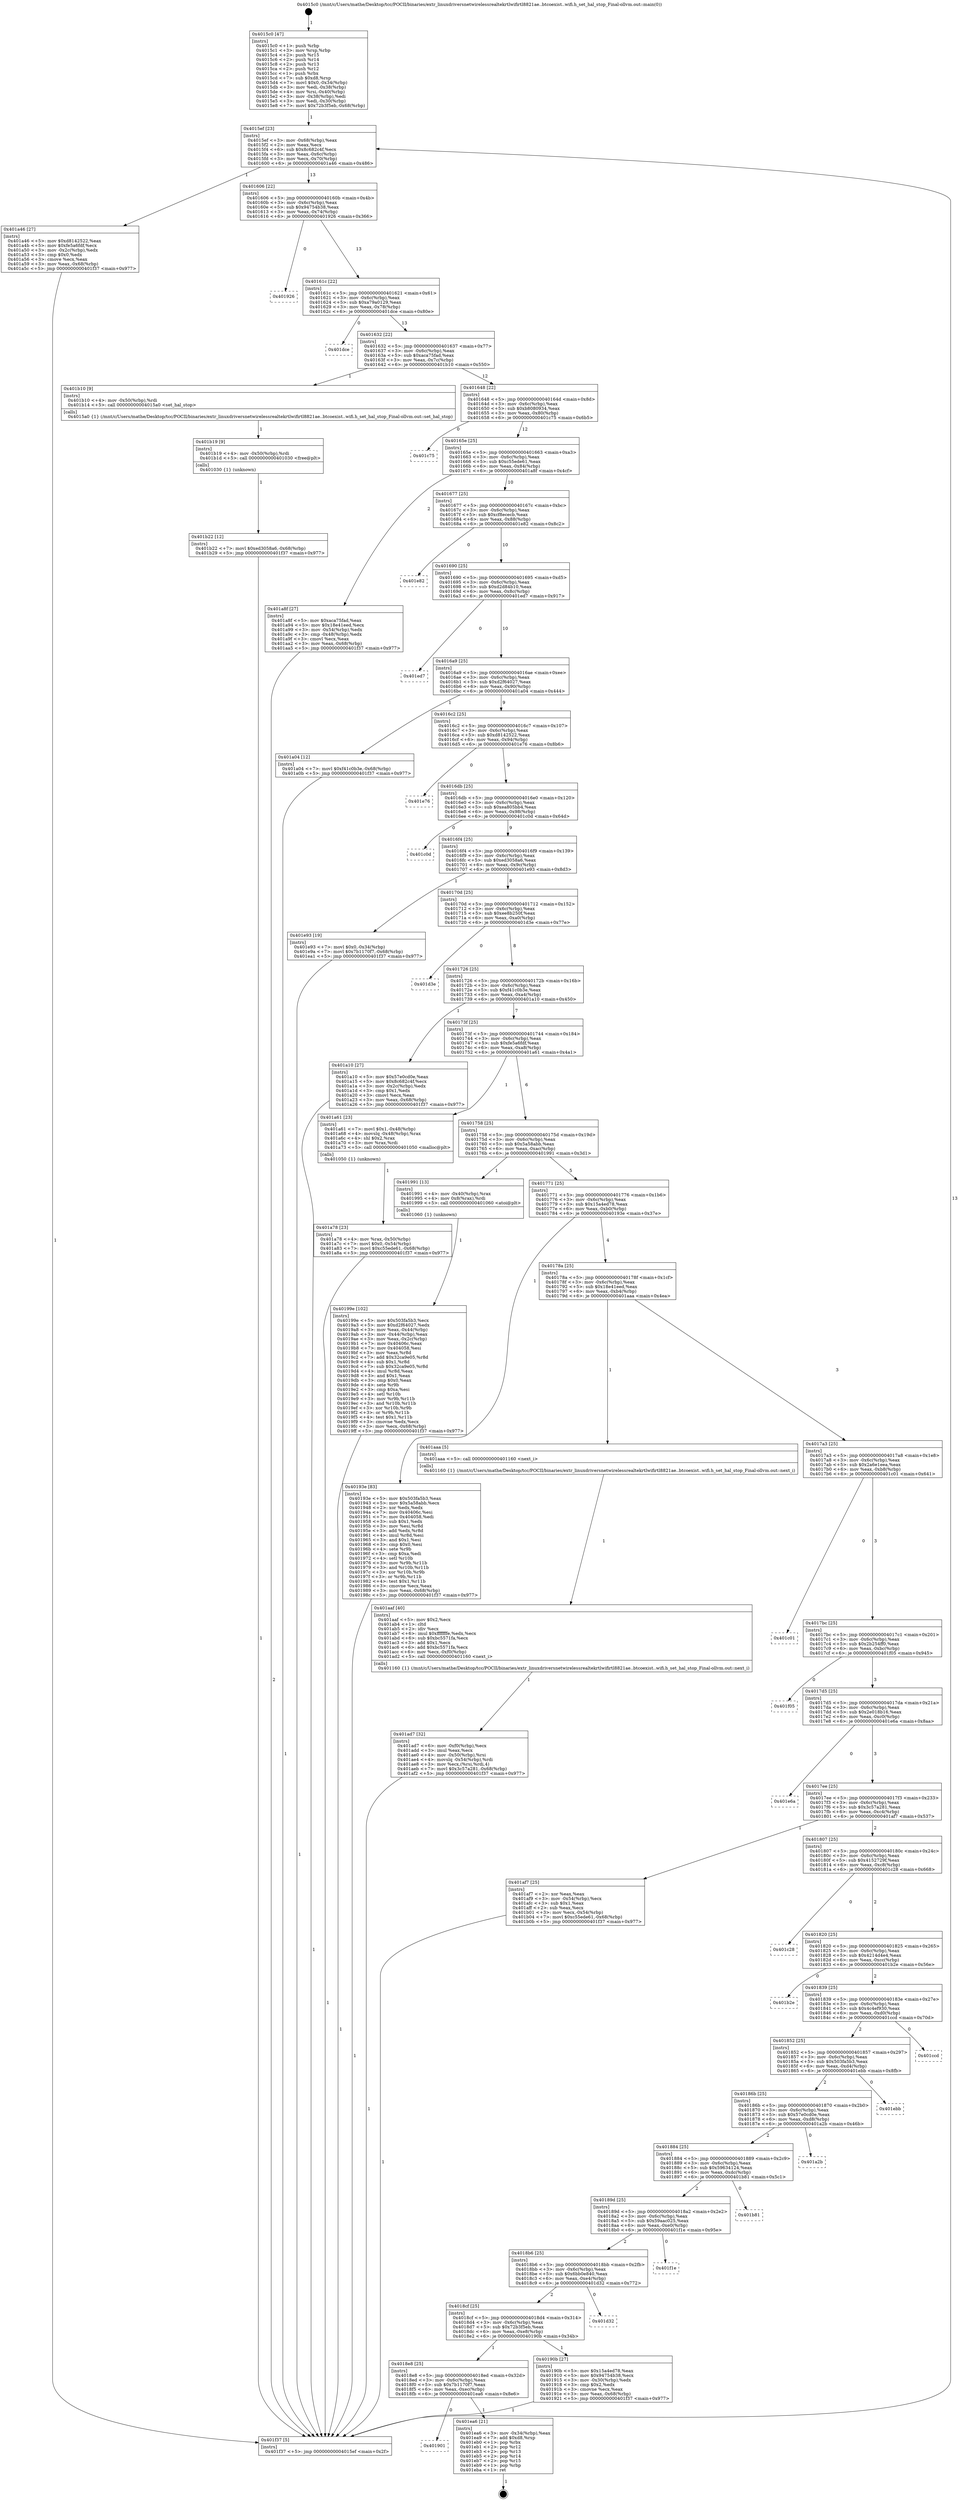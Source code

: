 digraph "0x4015c0" {
  label = "0x4015c0 (/mnt/c/Users/mathe/Desktop/tcc/POCII/binaries/extr_linuxdriversnetwirelessrealtekrtlwifirtl8821ae..btcoexist..wifi.h_set_hal_stop_Final-ollvm.out::main(0))"
  labelloc = "t"
  node[shape=record]

  Entry [label="",width=0.3,height=0.3,shape=circle,fillcolor=black,style=filled]
  "0x4015ef" [label="{
     0x4015ef [23]\l
     | [instrs]\l
     &nbsp;&nbsp;0x4015ef \<+3\>: mov -0x68(%rbp),%eax\l
     &nbsp;&nbsp;0x4015f2 \<+2\>: mov %eax,%ecx\l
     &nbsp;&nbsp;0x4015f4 \<+6\>: sub $0x8c682c4f,%ecx\l
     &nbsp;&nbsp;0x4015fa \<+3\>: mov %eax,-0x6c(%rbp)\l
     &nbsp;&nbsp;0x4015fd \<+3\>: mov %ecx,-0x70(%rbp)\l
     &nbsp;&nbsp;0x401600 \<+6\>: je 0000000000401a46 \<main+0x486\>\l
  }"]
  "0x401a46" [label="{
     0x401a46 [27]\l
     | [instrs]\l
     &nbsp;&nbsp;0x401a46 \<+5\>: mov $0xd8142522,%eax\l
     &nbsp;&nbsp;0x401a4b \<+5\>: mov $0xfe5a6fdf,%ecx\l
     &nbsp;&nbsp;0x401a50 \<+3\>: mov -0x2c(%rbp),%edx\l
     &nbsp;&nbsp;0x401a53 \<+3\>: cmp $0x0,%edx\l
     &nbsp;&nbsp;0x401a56 \<+3\>: cmove %ecx,%eax\l
     &nbsp;&nbsp;0x401a59 \<+3\>: mov %eax,-0x68(%rbp)\l
     &nbsp;&nbsp;0x401a5c \<+5\>: jmp 0000000000401f37 \<main+0x977\>\l
  }"]
  "0x401606" [label="{
     0x401606 [22]\l
     | [instrs]\l
     &nbsp;&nbsp;0x401606 \<+5\>: jmp 000000000040160b \<main+0x4b\>\l
     &nbsp;&nbsp;0x40160b \<+3\>: mov -0x6c(%rbp),%eax\l
     &nbsp;&nbsp;0x40160e \<+5\>: sub $0x94754b38,%eax\l
     &nbsp;&nbsp;0x401613 \<+3\>: mov %eax,-0x74(%rbp)\l
     &nbsp;&nbsp;0x401616 \<+6\>: je 0000000000401926 \<main+0x366\>\l
  }"]
  Exit [label="",width=0.3,height=0.3,shape=circle,fillcolor=black,style=filled,peripheries=2]
  "0x401926" [label="{
     0x401926\l
  }", style=dashed]
  "0x40161c" [label="{
     0x40161c [22]\l
     | [instrs]\l
     &nbsp;&nbsp;0x40161c \<+5\>: jmp 0000000000401621 \<main+0x61\>\l
     &nbsp;&nbsp;0x401621 \<+3\>: mov -0x6c(%rbp),%eax\l
     &nbsp;&nbsp;0x401624 \<+5\>: sub $0xa79a0129,%eax\l
     &nbsp;&nbsp;0x401629 \<+3\>: mov %eax,-0x78(%rbp)\l
     &nbsp;&nbsp;0x40162c \<+6\>: je 0000000000401dce \<main+0x80e\>\l
  }"]
  "0x401901" [label="{
     0x401901\l
  }", style=dashed]
  "0x401dce" [label="{
     0x401dce\l
  }", style=dashed]
  "0x401632" [label="{
     0x401632 [22]\l
     | [instrs]\l
     &nbsp;&nbsp;0x401632 \<+5\>: jmp 0000000000401637 \<main+0x77\>\l
     &nbsp;&nbsp;0x401637 \<+3\>: mov -0x6c(%rbp),%eax\l
     &nbsp;&nbsp;0x40163a \<+5\>: sub $0xaca75fad,%eax\l
     &nbsp;&nbsp;0x40163f \<+3\>: mov %eax,-0x7c(%rbp)\l
     &nbsp;&nbsp;0x401642 \<+6\>: je 0000000000401b10 \<main+0x550\>\l
  }"]
  "0x401ea6" [label="{
     0x401ea6 [21]\l
     | [instrs]\l
     &nbsp;&nbsp;0x401ea6 \<+3\>: mov -0x34(%rbp),%eax\l
     &nbsp;&nbsp;0x401ea9 \<+7\>: add $0xd8,%rsp\l
     &nbsp;&nbsp;0x401eb0 \<+1\>: pop %rbx\l
     &nbsp;&nbsp;0x401eb1 \<+2\>: pop %r12\l
     &nbsp;&nbsp;0x401eb3 \<+2\>: pop %r13\l
     &nbsp;&nbsp;0x401eb5 \<+2\>: pop %r14\l
     &nbsp;&nbsp;0x401eb7 \<+2\>: pop %r15\l
     &nbsp;&nbsp;0x401eb9 \<+1\>: pop %rbp\l
     &nbsp;&nbsp;0x401eba \<+1\>: ret\l
  }"]
  "0x401b10" [label="{
     0x401b10 [9]\l
     | [instrs]\l
     &nbsp;&nbsp;0x401b10 \<+4\>: mov -0x50(%rbp),%rdi\l
     &nbsp;&nbsp;0x401b14 \<+5\>: call 00000000004015a0 \<set_hal_stop\>\l
     | [calls]\l
     &nbsp;&nbsp;0x4015a0 \{1\} (/mnt/c/Users/mathe/Desktop/tcc/POCII/binaries/extr_linuxdriversnetwirelessrealtekrtlwifirtl8821ae..btcoexist..wifi.h_set_hal_stop_Final-ollvm.out::set_hal_stop)\l
  }"]
  "0x401648" [label="{
     0x401648 [22]\l
     | [instrs]\l
     &nbsp;&nbsp;0x401648 \<+5\>: jmp 000000000040164d \<main+0x8d\>\l
     &nbsp;&nbsp;0x40164d \<+3\>: mov -0x6c(%rbp),%eax\l
     &nbsp;&nbsp;0x401650 \<+5\>: sub $0xb8080934,%eax\l
     &nbsp;&nbsp;0x401655 \<+3\>: mov %eax,-0x80(%rbp)\l
     &nbsp;&nbsp;0x401658 \<+6\>: je 0000000000401c75 \<main+0x6b5\>\l
  }"]
  "0x401b22" [label="{
     0x401b22 [12]\l
     | [instrs]\l
     &nbsp;&nbsp;0x401b22 \<+7\>: movl $0xed3058a6,-0x68(%rbp)\l
     &nbsp;&nbsp;0x401b29 \<+5\>: jmp 0000000000401f37 \<main+0x977\>\l
  }"]
  "0x401c75" [label="{
     0x401c75\l
  }", style=dashed]
  "0x40165e" [label="{
     0x40165e [25]\l
     | [instrs]\l
     &nbsp;&nbsp;0x40165e \<+5\>: jmp 0000000000401663 \<main+0xa3\>\l
     &nbsp;&nbsp;0x401663 \<+3\>: mov -0x6c(%rbp),%eax\l
     &nbsp;&nbsp;0x401666 \<+5\>: sub $0xc55ede61,%eax\l
     &nbsp;&nbsp;0x40166b \<+6\>: mov %eax,-0x84(%rbp)\l
     &nbsp;&nbsp;0x401671 \<+6\>: je 0000000000401a8f \<main+0x4cf\>\l
  }"]
  "0x401b19" [label="{
     0x401b19 [9]\l
     | [instrs]\l
     &nbsp;&nbsp;0x401b19 \<+4\>: mov -0x50(%rbp),%rdi\l
     &nbsp;&nbsp;0x401b1d \<+5\>: call 0000000000401030 \<free@plt\>\l
     | [calls]\l
     &nbsp;&nbsp;0x401030 \{1\} (unknown)\l
  }"]
  "0x401a8f" [label="{
     0x401a8f [27]\l
     | [instrs]\l
     &nbsp;&nbsp;0x401a8f \<+5\>: mov $0xaca75fad,%eax\l
     &nbsp;&nbsp;0x401a94 \<+5\>: mov $0x18e41eed,%ecx\l
     &nbsp;&nbsp;0x401a99 \<+3\>: mov -0x54(%rbp),%edx\l
     &nbsp;&nbsp;0x401a9c \<+3\>: cmp -0x48(%rbp),%edx\l
     &nbsp;&nbsp;0x401a9f \<+3\>: cmovl %ecx,%eax\l
     &nbsp;&nbsp;0x401aa2 \<+3\>: mov %eax,-0x68(%rbp)\l
     &nbsp;&nbsp;0x401aa5 \<+5\>: jmp 0000000000401f37 \<main+0x977\>\l
  }"]
  "0x401677" [label="{
     0x401677 [25]\l
     | [instrs]\l
     &nbsp;&nbsp;0x401677 \<+5\>: jmp 000000000040167c \<main+0xbc\>\l
     &nbsp;&nbsp;0x40167c \<+3\>: mov -0x6c(%rbp),%eax\l
     &nbsp;&nbsp;0x40167f \<+5\>: sub $0xcf8ececb,%eax\l
     &nbsp;&nbsp;0x401684 \<+6\>: mov %eax,-0x88(%rbp)\l
     &nbsp;&nbsp;0x40168a \<+6\>: je 0000000000401e82 \<main+0x8c2\>\l
  }"]
  "0x401ad7" [label="{
     0x401ad7 [32]\l
     | [instrs]\l
     &nbsp;&nbsp;0x401ad7 \<+6\>: mov -0xf0(%rbp),%ecx\l
     &nbsp;&nbsp;0x401add \<+3\>: imul %eax,%ecx\l
     &nbsp;&nbsp;0x401ae0 \<+4\>: mov -0x50(%rbp),%rsi\l
     &nbsp;&nbsp;0x401ae4 \<+4\>: movslq -0x54(%rbp),%rdi\l
     &nbsp;&nbsp;0x401ae8 \<+3\>: mov %ecx,(%rsi,%rdi,4)\l
     &nbsp;&nbsp;0x401aeb \<+7\>: movl $0x3c57a281,-0x68(%rbp)\l
     &nbsp;&nbsp;0x401af2 \<+5\>: jmp 0000000000401f37 \<main+0x977\>\l
  }"]
  "0x401e82" [label="{
     0x401e82\l
  }", style=dashed]
  "0x401690" [label="{
     0x401690 [25]\l
     | [instrs]\l
     &nbsp;&nbsp;0x401690 \<+5\>: jmp 0000000000401695 \<main+0xd5\>\l
     &nbsp;&nbsp;0x401695 \<+3\>: mov -0x6c(%rbp),%eax\l
     &nbsp;&nbsp;0x401698 \<+5\>: sub $0xd2d84b10,%eax\l
     &nbsp;&nbsp;0x40169d \<+6\>: mov %eax,-0x8c(%rbp)\l
     &nbsp;&nbsp;0x4016a3 \<+6\>: je 0000000000401ed7 \<main+0x917\>\l
  }"]
  "0x401aaf" [label="{
     0x401aaf [40]\l
     | [instrs]\l
     &nbsp;&nbsp;0x401aaf \<+5\>: mov $0x2,%ecx\l
     &nbsp;&nbsp;0x401ab4 \<+1\>: cltd\l
     &nbsp;&nbsp;0x401ab5 \<+2\>: idiv %ecx\l
     &nbsp;&nbsp;0x401ab7 \<+6\>: imul $0xfffffffe,%edx,%ecx\l
     &nbsp;&nbsp;0x401abd \<+6\>: sub $0xbc5571fa,%ecx\l
     &nbsp;&nbsp;0x401ac3 \<+3\>: add $0x1,%ecx\l
     &nbsp;&nbsp;0x401ac6 \<+6\>: add $0xbc5571fa,%ecx\l
     &nbsp;&nbsp;0x401acc \<+6\>: mov %ecx,-0xf0(%rbp)\l
     &nbsp;&nbsp;0x401ad2 \<+5\>: call 0000000000401160 \<next_i\>\l
     | [calls]\l
     &nbsp;&nbsp;0x401160 \{1\} (/mnt/c/Users/mathe/Desktop/tcc/POCII/binaries/extr_linuxdriversnetwirelessrealtekrtlwifirtl8821ae..btcoexist..wifi.h_set_hal_stop_Final-ollvm.out::next_i)\l
  }"]
  "0x401ed7" [label="{
     0x401ed7\l
  }", style=dashed]
  "0x4016a9" [label="{
     0x4016a9 [25]\l
     | [instrs]\l
     &nbsp;&nbsp;0x4016a9 \<+5\>: jmp 00000000004016ae \<main+0xee\>\l
     &nbsp;&nbsp;0x4016ae \<+3\>: mov -0x6c(%rbp),%eax\l
     &nbsp;&nbsp;0x4016b1 \<+5\>: sub $0xd2f64027,%eax\l
     &nbsp;&nbsp;0x4016b6 \<+6\>: mov %eax,-0x90(%rbp)\l
     &nbsp;&nbsp;0x4016bc \<+6\>: je 0000000000401a04 \<main+0x444\>\l
  }"]
  "0x401a78" [label="{
     0x401a78 [23]\l
     | [instrs]\l
     &nbsp;&nbsp;0x401a78 \<+4\>: mov %rax,-0x50(%rbp)\l
     &nbsp;&nbsp;0x401a7c \<+7\>: movl $0x0,-0x54(%rbp)\l
     &nbsp;&nbsp;0x401a83 \<+7\>: movl $0xc55ede61,-0x68(%rbp)\l
     &nbsp;&nbsp;0x401a8a \<+5\>: jmp 0000000000401f37 \<main+0x977\>\l
  }"]
  "0x401a04" [label="{
     0x401a04 [12]\l
     | [instrs]\l
     &nbsp;&nbsp;0x401a04 \<+7\>: movl $0xf41c0b3e,-0x68(%rbp)\l
     &nbsp;&nbsp;0x401a0b \<+5\>: jmp 0000000000401f37 \<main+0x977\>\l
  }"]
  "0x4016c2" [label="{
     0x4016c2 [25]\l
     | [instrs]\l
     &nbsp;&nbsp;0x4016c2 \<+5\>: jmp 00000000004016c7 \<main+0x107\>\l
     &nbsp;&nbsp;0x4016c7 \<+3\>: mov -0x6c(%rbp),%eax\l
     &nbsp;&nbsp;0x4016ca \<+5\>: sub $0xd8142522,%eax\l
     &nbsp;&nbsp;0x4016cf \<+6\>: mov %eax,-0x94(%rbp)\l
     &nbsp;&nbsp;0x4016d5 \<+6\>: je 0000000000401e76 \<main+0x8b6\>\l
  }"]
  "0x40199e" [label="{
     0x40199e [102]\l
     | [instrs]\l
     &nbsp;&nbsp;0x40199e \<+5\>: mov $0x503fa5b3,%ecx\l
     &nbsp;&nbsp;0x4019a3 \<+5\>: mov $0xd2f64027,%edx\l
     &nbsp;&nbsp;0x4019a8 \<+3\>: mov %eax,-0x44(%rbp)\l
     &nbsp;&nbsp;0x4019ab \<+3\>: mov -0x44(%rbp),%eax\l
     &nbsp;&nbsp;0x4019ae \<+3\>: mov %eax,-0x2c(%rbp)\l
     &nbsp;&nbsp;0x4019b1 \<+7\>: mov 0x40406c,%eax\l
     &nbsp;&nbsp;0x4019b8 \<+7\>: mov 0x404058,%esi\l
     &nbsp;&nbsp;0x4019bf \<+3\>: mov %eax,%r8d\l
     &nbsp;&nbsp;0x4019c2 \<+7\>: add $0x32ca9e05,%r8d\l
     &nbsp;&nbsp;0x4019c9 \<+4\>: sub $0x1,%r8d\l
     &nbsp;&nbsp;0x4019cd \<+7\>: sub $0x32ca9e05,%r8d\l
     &nbsp;&nbsp;0x4019d4 \<+4\>: imul %r8d,%eax\l
     &nbsp;&nbsp;0x4019d8 \<+3\>: and $0x1,%eax\l
     &nbsp;&nbsp;0x4019db \<+3\>: cmp $0x0,%eax\l
     &nbsp;&nbsp;0x4019de \<+4\>: sete %r9b\l
     &nbsp;&nbsp;0x4019e2 \<+3\>: cmp $0xa,%esi\l
     &nbsp;&nbsp;0x4019e5 \<+4\>: setl %r10b\l
     &nbsp;&nbsp;0x4019e9 \<+3\>: mov %r9b,%r11b\l
     &nbsp;&nbsp;0x4019ec \<+3\>: and %r10b,%r11b\l
     &nbsp;&nbsp;0x4019ef \<+3\>: xor %r10b,%r9b\l
     &nbsp;&nbsp;0x4019f2 \<+3\>: or %r9b,%r11b\l
     &nbsp;&nbsp;0x4019f5 \<+4\>: test $0x1,%r11b\l
     &nbsp;&nbsp;0x4019f9 \<+3\>: cmovne %edx,%ecx\l
     &nbsp;&nbsp;0x4019fc \<+3\>: mov %ecx,-0x68(%rbp)\l
     &nbsp;&nbsp;0x4019ff \<+5\>: jmp 0000000000401f37 \<main+0x977\>\l
  }"]
  "0x401e76" [label="{
     0x401e76\l
  }", style=dashed]
  "0x4016db" [label="{
     0x4016db [25]\l
     | [instrs]\l
     &nbsp;&nbsp;0x4016db \<+5\>: jmp 00000000004016e0 \<main+0x120\>\l
     &nbsp;&nbsp;0x4016e0 \<+3\>: mov -0x6c(%rbp),%eax\l
     &nbsp;&nbsp;0x4016e3 \<+5\>: sub $0xea805bb4,%eax\l
     &nbsp;&nbsp;0x4016e8 \<+6\>: mov %eax,-0x98(%rbp)\l
     &nbsp;&nbsp;0x4016ee \<+6\>: je 0000000000401c0d \<main+0x64d\>\l
  }"]
  "0x4015c0" [label="{
     0x4015c0 [47]\l
     | [instrs]\l
     &nbsp;&nbsp;0x4015c0 \<+1\>: push %rbp\l
     &nbsp;&nbsp;0x4015c1 \<+3\>: mov %rsp,%rbp\l
     &nbsp;&nbsp;0x4015c4 \<+2\>: push %r15\l
     &nbsp;&nbsp;0x4015c6 \<+2\>: push %r14\l
     &nbsp;&nbsp;0x4015c8 \<+2\>: push %r13\l
     &nbsp;&nbsp;0x4015ca \<+2\>: push %r12\l
     &nbsp;&nbsp;0x4015cc \<+1\>: push %rbx\l
     &nbsp;&nbsp;0x4015cd \<+7\>: sub $0xd8,%rsp\l
     &nbsp;&nbsp;0x4015d4 \<+7\>: movl $0x0,-0x34(%rbp)\l
     &nbsp;&nbsp;0x4015db \<+3\>: mov %edi,-0x38(%rbp)\l
     &nbsp;&nbsp;0x4015de \<+4\>: mov %rsi,-0x40(%rbp)\l
     &nbsp;&nbsp;0x4015e2 \<+3\>: mov -0x38(%rbp),%edi\l
     &nbsp;&nbsp;0x4015e5 \<+3\>: mov %edi,-0x30(%rbp)\l
     &nbsp;&nbsp;0x4015e8 \<+7\>: movl $0x72b3f5eb,-0x68(%rbp)\l
  }"]
  "0x401c0d" [label="{
     0x401c0d\l
  }", style=dashed]
  "0x4016f4" [label="{
     0x4016f4 [25]\l
     | [instrs]\l
     &nbsp;&nbsp;0x4016f4 \<+5\>: jmp 00000000004016f9 \<main+0x139\>\l
     &nbsp;&nbsp;0x4016f9 \<+3\>: mov -0x6c(%rbp),%eax\l
     &nbsp;&nbsp;0x4016fc \<+5\>: sub $0xed3058a6,%eax\l
     &nbsp;&nbsp;0x401701 \<+6\>: mov %eax,-0x9c(%rbp)\l
     &nbsp;&nbsp;0x401707 \<+6\>: je 0000000000401e93 \<main+0x8d3\>\l
  }"]
  "0x401f37" [label="{
     0x401f37 [5]\l
     | [instrs]\l
     &nbsp;&nbsp;0x401f37 \<+5\>: jmp 00000000004015ef \<main+0x2f\>\l
  }"]
  "0x401e93" [label="{
     0x401e93 [19]\l
     | [instrs]\l
     &nbsp;&nbsp;0x401e93 \<+7\>: movl $0x0,-0x34(%rbp)\l
     &nbsp;&nbsp;0x401e9a \<+7\>: movl $0x7b1170f7,-0x68(%rbp)\l
     &nbsp;&nbsp;0x401ea1 \<+5\>: jmp 0000000000401f37 \<main+0x977\>\l
  }"]
  "0x40170d" [label="{
     0x40170d [25]\l
     | [instrs]\l
     &nbsp;&nbsp;0x40170d \<+5\>: jmp 0000000000401712 \<main+0x152\>\l
     &nbsp;&nbsp;0x401712 \<+3\>: mov -0x6c(%rbp),%eax\l
     &nbsp;&nbsp;0x401715 \<+5\>: sub $0xee8b250f,%eax\l
     &nbsp;&nbsp;0x40171a \<+6\>: mov %eax,-0xa0(%rbp)\l
     &nbsp;&nbsp;0x401720 \<+6\>: je 0000000000401d3e \<main+0x77e\>\l
  }"]
  "0x4018e8" [label="{
     0x4018e8 [25]\l
     | [instrs]\l
     &nbsp;&nbsp;0x4018e8 \<+5\>: jmp 00000000004018ed \<main+0x32d\>\l
     &nbsp;&nbsp;0x4018ed \<+3\>: mov -0x6c(%rbp),%eax\l
     &nbsp;&nbsp;0x4018f0 \<+5\>: sub $0x7b1170f7,%eax\l
     &nbsp;&nbsp;0x4018f5 \<+6\>: mov %eax,-0xec(%rbp)\l
     &nbsp;&nbsp;0x4018fb \<+6\>: je 0000000000401ea6 \<main+0x8e6\>\l
  }"]
  "0x401d3e" [label="{
     0x401d3e\l
  }", style=dashed]
  "0x401726" [label="{
     0x401726 [25]\l
     | [instrs]\l
     &nbsp;&nbsp;0x401726 \<+5\>: jmp 000000000040172b \<main+0x16b\>\l
     &nbsp;&nbsp;0x40172b \<+3\>: mov -0x6c(%rbp),%eax\l
     &nbsp;&nbsp;0x40172e \<+5\>: sub $0xf41c0b3e,%eax\l
     &nbsp;&nbsp;0x401733 \<+6\>: mov %eax,-0xa4(%rbp)\l
     &nbsp;&nbsp;0x401739 \<+6\>: je 0000000000401a10 \<main+0x450\>\l
  }"]
  "0x40190b" [label="{
     0x40190b [27]\l
     | [instrs]\l
     &nbsp;&nbsp;0x40190b \<+5\>: mov $0x15a4ed78,%eax\l
     &nbsp;&nbsp;0x401910 \<+5\>: mov $0x94754b38,%ecx\l
     &nbsp;&nbsp;0x401915 \<+3\>: mov -0x30(%rbp),%edx\l
     &nbsp;&nbsp;0x401918 \<+3\>: cmp $0x2,%edx\l
     &nbsp;&nbsp;0x40191b \<+3\>: cmovne %ecx,%eax\l
     &nbsp;&nbsp;0x40191e \<+3\>: mov %eax,-0x68(%rbp)\l
     &nbsp;&nbsp;0x401921 \<+5\>: jmp 0000000000401f37 \<main+0x977\>\l
  }"]
  "0x401a10" [label="{
     0x401a10 [27]\l
     | [instrs]\l
     &nbsp;&nbsp;0x401a10 \<+5\>: mov $0x57e0cd0e,%eax\l
     &nbsp;&nbsp;0x401a15 \<+5\>: mov $0x8c682c4f,%ecx\l
     &nbsp;&nbsp;0x401a1a \<+3\>: mov -0x2c(%rbp),%edx\l
     &nbsp;&nbsp;0x401a1d \<+3\>: cmp $0x1,%edx\l
     &nbsp;&nbsp;0x401a20 \<+3\>: cmovl %ecx,%eax\l
     &nbsp;&nbsp;0x401a23 \<+3\>: mov %eax,-0x68(%rbp)\l
     &nbsp;&nbsp;0x401a26 \<+5\>: jmp 0000000000401f37 \<main+0x977\>\l
  }"]
  "0x40173f" [label="{
     0x40173f [25]\l
     | [instrs]\l
     &nbsp;&nbsp;0x40173f \<+5\>: jmp 0000000000401744 \<main+0x184\>\l
     &nbsp;&nbsp;0x401744 \<+3\>: mov -0x6c(%rbp),%eax\l
     &nbsp;&nbsp;0x401747 \<+5\>: sub $0xfe5a6fdf,%eax\l
     &nbsp;&nbsp;0x40174c \<+6\>: mov %eax,-0xa8(%rbp)\l
     &nbsp;&nbsp;0x401752 \<+6\>: je 0000000000401a61 \<main+0x4a1\>\l
  }"]
  "0x4018cf" [label="{
     0x4018cf [25]\l
     | [instrs]\l
     &nbsp;&nbsp;0x4018cf \<+5\>: jmp 00000000004018d4 \<main+0x314\>\l
     &nbsp;&nbsp;0x4018d4 \<+3\>: mov -0x6c(%rbp),%eax\l
     &nbsp;&nbsp;0x4018d7 \<+5\>: sub $0x72b3f5eb,%eax\l
     &nbsp;&nbsp;0x4018dc \<+6\>: mov %eax,-0xe8(%rbp)\l
     &nbsp;&nbsp;0x4018e2 \<+6\>: je 000000000040190b \<main+0x34b\>\l
  }"]
  "0x401a61" [label="{
     0x401a61 [23]\l
     | [instrs]\l
     &nbsp;&nbsp;0x401a61 \<+7\>: movl $0x1,-0x48(%rbp)\l
     &nbsp;&nbsp;0x401a68 \<+4\>: movslq -0x48(%rbp),%rax\l
     &nbsp;&nbsp;0x401a6c \<+4\>: shl $0x2,%rax\l
     &nbsp;&nbsp;0x401a70 \<+3\>: mov %rax,%rdi\l
     &nbsp;&nbsp;0x401a73 \<+5\>: call 0000000000401050 \<malloc@plt\>\l
     | [calls]\l
     &nbsp;&nbsp;0x401050 \{1\} (unknown)\l
  }"]
  "0x401758" [label="{
     0x401758 [25]\l
     | [instrs]\l
     &nbsp;&nbsp;0x401758 \<+5\>: jmp 000000000040175d \<main+0x19d\>\l
     &nbsp;&nbsp;0x40175d \<+3\>: mov -0x6c(%rbp),%eax\l
     &nbsp;&nbsp;0x401760 \<+5\>: sub $0x5a58abb,%eax\l
     &nbsp;&nbsp;0x401765 \<+6\>: mov %eax,-0xac(%rbp)\l
     &nbsp;&nbsp;0x40176b \<+6\>: je 0000000000401991 \<main+0x3d1\>\l
  }"]
  "0x401d32" [label="{
     0x401d32\l
  }", style=dashed]
  "0x401991" [label="{
     0x401991 [13]\l
     | [instrs]\l
     &nbsp;&nbsp;0x401991 \<+4\>: mov -0x40(%rbp),%rax\l
     &nbsp;&nbsp;0x401995 \<+4\>: mov 0x8(%rax),%rdi\l
     &nbsp;&nbsp;0x401999 \<+5\>: call 0000000000401060 \<atoi@plt\>\l
     | [calls]\l
     &nbsp;&nbsp;0x401060 \{1\} (unknown)\l
  }"]
  "0x401771" [label="{
     0x401771 [25]\l
     | [instrs]\l
     &nbsp;&nbsp;0x401771 \<+5\>: jmp 0000000000401776 \<main+0x1b6\>\l
     &nbsp;&nbsp;0x401776 \<+3\>: mov -0x6c(%rbp),%eax\l
     &nbsp;&nbsp;0x401779 \<+5\>: sub $0x15a4ed78,%eax\l
     &nbsp;&nbsp;0x40177e \<+6\>: mov %eax,-0xb0(%rbp)\l
     &nbsp;&nbsp;0x401784 \<+6\>: je 000000000040193e \<main+0x37e\>\l
  }"]
  "0x4018b6" [label="{
     0x4018b6 [25]\l
     | [instrs]\l
     &nbsp;&nbsp;0x4018b6 \<+5\>: jmp 00000000004018bb \<main+0x2fb\>\l
     &nbsp;&nbsp;0x4018bb \<+3\>: mov -0x6c(%rbp),%eax\l
     &nbsp;&nbsp;0x4018be \<+5\>: sub $0x6bb0e840,%eax\l
     &nbsp;&nbsp;0x4018c3 \<+6\>: mov %eax,-0xe4(%rbp)\l
     &nbsp;&nbsp;0x4018c9 \<+6\>: je 0000000000401d32 \<main+0x772\>\l
  }"]
  "0x40193e" [label="{
     0x40193e [83]\l
     | [instrs]\l
     &nbsp;&nbsp;0x40193e \<+5\>: mov $0x503fa5b3,%eax\l
     &nbsp;&nbsp;0x401943 \<+5\>: mov $0x5a58abb,%ecx\l
     &nbsp;&nbsp;0x401948 \<+2\>: xor %edx,%edx\l
     &nbsp;&nbsp;0x40194a \<+7\>: mov 0x40406c,%esi\l
     &nbsp;&nbsp;0x401951 \<+7\>: mov 0x404058,%edi\l
     &nbsp;&nbsp;0x401958 \<+3\>: sub $0x1,%edx\l
     &nbsp;&nbsp;0x40195b \<+3\>: mov %esi,%r8d\l
     &nbsp;&nbsp;0x40195e \<+3\>: add %edx,%r8d\l
     &nbsp;&nbsp;0x401961 \<+4\>: imul %r8d,%esi\l
     &nbsp;&nbsp;0x401965 \<+3\>: and $0x1,%esi\l
     &nbsp;&nbsp;0x401968 \<+3\>: cmp $0x0,%esi\l
     &nbsp;&nbsp;0x40196b \<+4\>: sete %r9b\l
     &nbsp;&nbsp;0x40196f \<+3\>: cmp $0xa,%edi\l
     &nbsp;&nbsp;0x401972 \<+4\>: setl %r10b\l
     &nbsp;&nbsp;0x401976 \<+3\>: mov %r9b,%r11b\l
     &nbsp;&nbsp;0x401979 \<+3\>: and %r10b,%r11b\l
     &nbsp;&nbsp;0x40197c \<+3\>: xor %r10b,%r9b\l
     &nbsp;&nbsp;0x40197f \<+3\>: or %r9b,%r11b\l
     &nbsp;&nbsp;0x401982 \<+4\>: test $0x1,%r11b\l
     &nbsp;&nbsp;0x401986 \<+3\>: cmovne %ecx,%eax\l
     &nbsp;&nbsp;0x401989 \<+3\>: mov %eax,-0x68(%rbp)\l
     &nbsp;&nbsp;0x40198c \<+5\>: jmp 0000000000401f37 \<main+0x977\>\l
  }"]
  "0x40178a" [label="{
     0x40178a [25]\l
     | [instrs]\l
     &nbsp;&nbsp;0x40178a \<+5\>: jmp 000000000040178f \<main+0x1cf\>\l
     &nbsp;&nbsp;0x40178f \<+3\>: mov -0x6c(%rbp),%eax\l
     &nbsp;&nbsp;0x401792 \<+5\>: sub $0x18e41eed,%eax\l
     &nbsp;&nbsp;0x401797 \<+6\>: mov %eax,-0xb4(%rbp)\l
     &nbsp;&nbsp;0x40179d \<+6\>: je 0000000000401aaa \<main+0x4ea\>\l
  }"]
  "0x401f1e" [label="{
     0x401f1e\l
  }", style=dashed]
  "0x401aaa" [label="{
     0x401aaa [5]\l
     | [instrs]\l
     &nbsp;&nbsp;0x401aaa \<+5\>: call 0000000000401160 \<next_i\>\l
     | [calls]\l
     &nbsp;&nbsp;0x401160 \{1\} (/mnt/c/Users/mathe/Desktop/tcc/POCII/binaries/extr_linuxdriversnetwirelessrealtekrtlwifirtl8821ae..btcoexist..wifi.h_set_hal_stop_Final-ollvm.out::next_i)\l
  }"]
  "0x4017a3" [label="{
     0x4017a3 [25]\l
     | [instrs]\l
     &nbsp;&nbsp;0x4017a3 \<+5\>: jmp 00000000004017a8 \<main+0x1e8\>\l
     &nbsp;&nbsp;0x4017a8 \<+3\>: mov -0x6c(%rbp),%eax\l
     &nbsp;&nbsp;0x4017ab \<+5\>: sub $0x2a6e1eea,%eax\l
     &nbsp;&nbsp;0x4017b0 \<+6\>: mov %eax,-0xb8(%rbp)\l
     &nbsp;&nbsp;0x4017b6 \<+6\>: je 0000000000401c01 \<main+0x641\>\l
  }"]
  "0x40189d" [label="{
     0x40189d [25]\l
     | [instrs]\l
     &nbsp;&nbsp;0x40189d \<+5\>: jmp 00000000004018a2 \<main+0x2e2\>\l
     &nbsp;&nbsp;0x4018a2 \<+3\>: mov -0x6c(%rbp),%eax\l
     &nbsp;&nbsp;0x4018a5 \<+5\>: sub $0x59aac025,%eax\l
     &nbsp;&nbsp;0x4018aa \<+6\>: mov %eax,-0xe0(%rbp)\l
     &nbsp;&nbsp;0x4018b0 \<+6\>: je 0000000000401f1e \<main+0x95e\>\l
  }"]
  "0x401c01" [label="{
     0x401c01\l
  }", style=dashed]
  "0x4017bc" [label="{
     0x4017bc [25]\l
     | [instrs]\l
     &nbsp;&nbsp;0x4017bc \<+5\>: jmp 00000000004017c1 \<main+0x201\>\l
     &nbsp;&nbsp;0x4017c1 \<+3\>: mov -0x6c(%rbp),%eax\l
     &nbsp;&nbsp;0x4017c4 \<+5\>: sub $0x2b254ff0,%eax\l
     &nbsp;&nbsp;0x4017c9 \<+6\>: mov %eax,-0xbc(%rbp)\l
     &nbsp;&nbsp;0x4017cf \<+6\>: je 0000000000401f05 \<main+0x945\>\l
  }"]
  "0x401b81" [label="{
     0x401b81\l
  }", style=dashed]
  "0x401f05" [label="{
     0x401f05\l
  }", style=dashed]
  "0x4017d5" [label="{
     0x4017d5 [25]\l
     | [instrs]\l
     &nbsp;&nbsp;0x4017d5 \<+5\>: jmp 00000000004017da \<main+0x21a\>\l
     &nbsp;&nbsp;0x4017da \<+3\>: mov -0x6c(%rbp),%eax\l
     &nbsp;&nbsp;0x4017dd \<+5\>: sub $0x2e018b16,%eax\l
     &nbsp;&nbsp;0x4017e2 \<+6\>: mov %eax,-0xc0(%rbp)\l
     &nbsp;&nbsp;0x4017e8 \<+6\>: je 0000000000401e6a \<main+0x8aa\>\l
  }"]
  "0x401884" [label="{
     0x401884 [25]\l
     | [instrs]\l
     &nbsp;&nbsp;0x401884 \<+5\>: jmp 0000000000401889 \<main+0x2c9\>\l
     &nbsp;&nbsp;0x401889 \<+3\>: mov -0x6c(%rbp),%eax\l
     &nbsp;&nbsp;0x40188c \<+5\>: sub $0x59634124,%eax\l
     &nbsp;&nbsp;0x401891 \<+6\>: mov %eax,-0xdc(%rbp)\l
     &nbsp;&nbsp;0x401897 \<+6\>: je 0000000000401b81 \<main+0x5c1\>\l
  }"]
  "0x401e6a" [label="{
     0x401e6a\l
  }", style=dashed]
  "0x4017ee" [label="{
     0x4017ee [25]\l
     | [instrs]\l
     &nbsp;&nbsp;0x4017ee \<+5\>: jmp 00000000004017f3 \<main+0x233\>\l
     &nbsp;&nbsp;0x4017f3 \<+3\>: mov -0x6c(%rbp),%eax\l
     &nbsp;&nbsp;0x4017f6 \<+5\>: sub $0x3c57a281,%eax\l
     &nbsp;&nbsp;0x4017fb \<+6\>: mov %eax,-0xc4(%rbp)\l
     &nbsp;&nbsp;0x401801 \<+6\>: je 0000000000401af7 \<main+0x537\>\l
  }"]
  "0x401a2b" [label="{
     0x401a2b\l
  }", style=dashed]
  "0x401af7" [label="{
     0x401af7 [25]\l
     | [instrs]\l
     &nbsp;&nbsp;0x401af7 \<+2\>: xor %eax,%eax\l
     &nbsp;&nbsp;0x401af9 \<+3\>: mov -0x54(%rbp),%ecx\l
     &nbsp;&nbsp;0x401afc \<+3\>: sub $0x1,%eax\l
     &nbsp;&nbsp;0x401aff \<+2\>: sub %eax,%ecx\l
     &nbsp;&nbsp;0x401b01 \<+3\>: mov %ecx,-0x54(%rbp)\l
     &nbsp;&nbsp;0x401b04 \<+7\>: movl $0xc55ede61,-0x68(%rbp)\l
     &nbsp;&nbsp;0x401b0b \<+5\>: jmp 0000000000401f37 \<main+0x977\>\l
  }"]
  "0x401807" [label="{
     0x401807 [25]\l
     | [instrs]\l
     &nbsp;&nbsp;0x401807 \<+5\>: jmp 000000000040180c \<main+0x24c\>\l
     &nbsp;&nbsp;0x40180c \<+3\>: mov -0x6c(%rbp),%eax\l
     &nbsp;&nbsp;0x40180f \<+5\>: sub $0x4152729f,%eax\l
     &nbsp;&nbsp;0x401814 \<+6\>: mov %eax,-0xc8(%rbp)\l
     &nbsp;&nbsp;0x40181a \<+6\>: je 0000000000401c28 \<main+0x668\>\l
  }"]
  "0x40186b" [label="{
     0x40186b [25]\l
     | [instrs]\l
     &nbsp;&nbsp;0x40186b \<+5\>: jmp 0000000000401870 \<main+0x2b0\>\l
     &nbsp;&nbsp;0x401870 \<+3\>: mov -0x6c(%rbp),%eax\l
     &nbsp;&nbsp;0x401873 \<+5\>: sub $0x57e0cd0e,%eax\l
     &nbsp;&nbsp;0x401878 \<+6\>: mov %eax,-0xd8(%rbp)\l
     &nbsp;&nbsp;0x40187e \<+6\>: je 0000000000401a2b \<main+0x46b\>\l
  }"]
  "0x401c28" [label="{
     0x401c28\l
  }", style=dashed]
  "0x401820" [label="{
     0x401820 [25]\l
     | [instrs]\l
     &nbsp;&nbsp;0x401820 \<+5\>: jmp 0000000000401825 \<main+0x265\>\l
     &nbsp;&nbsp;0x401825 \<+3\>: mov -0x6c(%rbp),%eax\l
     &nbsp;&nbsp;0x401828 \<+5\>: sub $0x4214d4e4,%eax\l
     &nbsp;&nbsp;0x40182d \<+6\>: mov %eax,-0xcc(%rbp)\l
     &nbsp;&nbsp;0x401833 \<+6\>: je 0000000000401b2e \<main+0x56e\>\l
  }"]
  "0x401ebb" [label="{
     0x401ebb\l
  }", style=dashed]
  "0x401b2e" [label="{
     0x401b2e\l
  }", style=dashed]
  "0x401839" [label="{
     0x401839 [25]\l
     | [instrs]\l
     &nbsp;&nbsp;0x401839 \<+5\>: jmp 000000000040183e \<main+0x27e\>\l
     &nbsp;&nbsp;0x40183e \<+3\>: mov -0x6c(%rbp),%eax\l
     &nbsp;&nbsp;0x401841 \<+5\>: sub $0x4c4ef930,%eax\l
     &nbsp;&nbsp;0x401846 \<+6\>: mov %eax,-0xd0(%rbp)\l
     &nbsp;&nbsp;0x40184c \<+6\>: je 0000000000401ccd \<main+0x70d\>\l
  }"]
  "0x401852" [label="{
     0x401852 [25]\l
     | [instrs]\l
     &nbsp;&nbsp;0x401852 \<+5\>: jmp 0000000000401857 \<main+0x297\>\l
     &nbsp;&nbsp;0x401857 \<+3\>: mov -0x6c(%rbp),%eax\l
     &nbsp;&nbsp;0x40185a \<+5\>: sub $0x503fa5b3,%eax\l
     &nbsp;&nbsp;0x40185f \<+6\>: mov %eax,-0xd4(%rbp)\l
     &nbsp;&nbsp;0x401865 \<+6\>: je 0000000000401ebb \<main+0x8fb\>\l
  }"]
  "0x401ccd" [label="{
     0x401ccd\l
  }", style=dashed]
  Entry -> "0x4015c0" [label=" 1"]
  "0x4015ef" -> "0x401a46" [label=" 1"]
  "0x4015ef" -> "0x401606" [label=" 13"]
  "0x401ea6" -> Exit [label=" 1"]
  "0x401606" -> "0x401926" [label=" 0"]
  "0x401606" -> "0x40161c" [label=" 13"]
  "0x4018e8" -> "0x401901" [label=" 0"]
  "0x40161c" -> "0x401dce" [label=" 0"]
  "0x40161c" -> "0x401632" [label=" 13"]
  "0x4018e8" -> "0x401ea6" [label=" 1"]
  "0x401632" -> "0x401b10" [label=" 1"]
  "0x401632" -> "0x401648" [label=" 12"]
  "0x401e93" -> "0x401f37" [label=" 1"]
  "0x401648" -> "0x401c75" [label=" 0"]
  "0x401648" -> "0x40165e" [label=" 12"]
  "0x401b22" -> "0x401f37" [label=" 1"]
  "0x40165e" -> "0x401a8f" [label=" 2"]
  "0x40165e" -> "0x401677" [label=" 10"]
  "0x401b19" -> "0x401b22" [label=" 1"]
  "0x401677" -> "0x401e82" [label=" 0"]
  "0x401677" -> "0x401690" [label=" 10"]
  "0x401b10" -> "0x401b19" [label=" 1"]
  "0x401690" -> "0x401ed7" [label=" 0"]
  "0x401690" -> "0x4016a9" [label=" 10"]
  "0x401af7" -> "0x401f37" [label=" 1"]
  "0x4016a9" -> "0x401a04" [label=" 1"]
  "0x4016a9" -> "0x4016c2" [label=" 9"]
  "0x401ad7" -> "0x401f37" [label=" 1"]
  "0x4016c2" -> "0x401e76" [label=" 0"]
  "0x4016c2" -> "0x4016db" [label=" 9"]
  "0x401aaf" -> "0x401ad7" [label=" 1"]
  "0x4016db" -> "0x401c0d" [label=" 0"]
  "0x4016db" -> "0x4016f4" [label=" 9"]
  "0x401aaa" -> "0x401aaf" [label=" 1"]
  "0x4016f4" -> "0x401e93" [label=" 1"]
  "0x4016f4" -> "0x40170d" [label=" 8"]
  "0x401a8f" -> "0x401f37" [label=" 2"]
  "0x40170d" -> "0x401d3e" [label=" 0"]
  "0x40170d" -> "0x401726" [label=" 8"]
  "0x401a78" -> "0x401f37" [label=" 1"]
  "0x401726" -> "0x401a10" [label=" 1"]
  "0x401726" -> "0x40173f" [label=" 7"]
  "0x401a61" -> "0x401a78" [label=" 1"]
  "0x40173f" -> "0x401a61" [label=" 1"]
  "0x40173f" -> "0x401758" [label=" 6"]
  "0x401a10" -> "0x401f37" [label=" 1"]
  "0x401758" -> "0x401991" [label=" 1"]
  "0x401758" -> "0x401771" [label=" 5"]
  "0x401a04" -> "0x401f37" [label=" 1"]
  "0x401771" -> "0x40193e" [label=" 1"]
  "0x401771" -> "0x40178a" [label=" 4"]
  "0x401991" -> "0x40199e" [label=" 1"]
  "0x40178a" -> "0x401aaa" [label=" 1"]
  "0x40178a" -> "0x4017a3" [label=" 3"]
  "0x40193e" -> "0x401f37" [label=" 1"]
  "0x4017a3" -> "0x401c01" [label=" 0"]
  "0x4017a3" -> "0x4017bc" [label=" 3"]
  "0x4015c0" -> "0x4015ef" [label=" 1"]
  "0x4017bc" -> "0x401f05" [label=" 0"]
  "0x4017bc" -> "0x4017d5" [label=" 3"]
  "0x40190b" -> "0x401f37" [label=" 1"]
  "0x4017d5" -> "0x401e6a" [label=" 0"]
  "0x4017d5" -> "0x4017ee" [label=" 3"]
  "0x4018cf" -> "0x40190b" [label=" 1"]
  "0x4017ee" -> "0x401af7" [label=" 1"]
  "0x4017ee" -> "0x401807" [label=" 2"]
  "0x401a46" -> "0x401f37" [label=" 1"]
  "0x401807" -> "0x401c28" [label=" 0"]
  "0x401807" -> "0x401820" [label=" 2"]
  "0x4018b6" -> "0x401d32" [label=" 0"]
  "0x401820" -> "0x401b2e" [label=" 0"]
  "0x401820" -> "0x401839" [label=" 2"]
  "0x40199e" -> "0x401f37" [label=" 1"]
  "0x401839" -> "0x401ccd" [label=" 0"]
  "0x401839" -> "0x401852" [label=" 2"]
  "0x40189d" -> "0x4018b6" [label=" 2"]
  "0x401852" -> "0x401ebb" [label=" 0"]
  "0x401852" -> "0x40186b" [label=" 2"]
  "0x4018b6" -> "0x4018cf" [label=" 2"]
  "0x40186b" -> "0x401a2b" [label=" 0"]
  "0x40186b" -> "0x401884" [label=" 2"]
  "0x4018cf" -> "0x4018e8" [label=" 1"]
  "0x401884" -> "0x401b81" [label=" 0"]
  "0x401884" -> "0x40189d" [label=" 2"]
  "0x401f37" -> "0x4015ef" [label=" 13"]
  "0x40189d" -> "0x401f1e" [label=" 0"]
}
